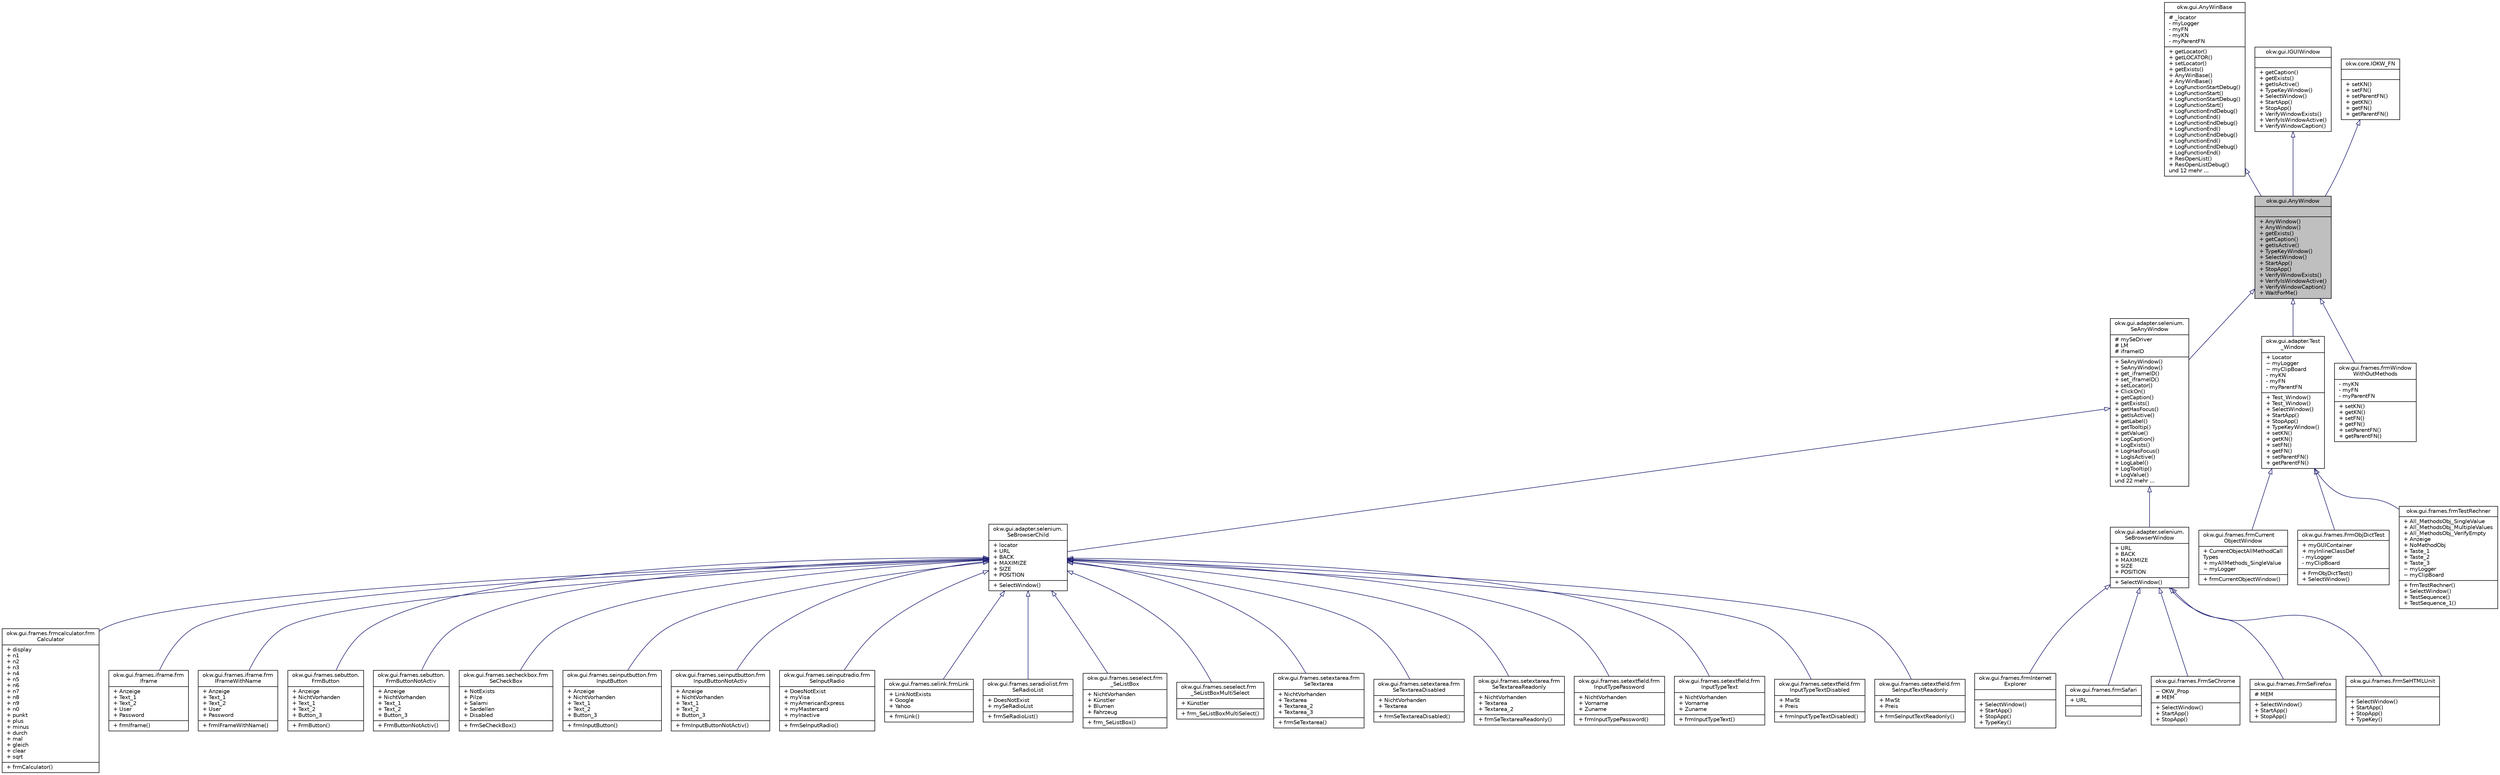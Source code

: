 digraph "okw.gui.AnyWindow"
{
 // INTERACTIVE_SVG=YES
 // LATEX_PDF_SIZE
  edge [fontname="Helvetica",fontsize="10",labelfontname="Helvetica",labelfontsize="10"];
  node [fontname="Helvetica",fontsize="10",shape=record];
  Node0 [label="{okw.gui.AnyWindow\n||+ AnyWindow()\l+ AnyWindow()\l+ getExists()\l+ getCaption()\l+ getIsActive()\l+ TypeKeyWindow()\l+ SelectWindow()\l+ StartApp()\l+ StopApp()\l+ VerifyWindowExists()\l+ VerifyIsWindowActive()\l+ VerifyWindowCaption()\l+ WaitForMe()\l}",height=0.2,width=0.4,color="black", fillcolor="grey75", style="filled", fontcolor="black",tooltip="Description of AnyWin."];
  Node1 -> Node0 [dir="back",color="midnightblue",fontsize="10",style="solid",arrowtail="onormal",fontname="Helvetica"];
  Node1 [label="{okw.gui.AnyWinBase\n|# _locator\l- myLogger\l- myFN\l- myKN\l- myParentFN\l|+ getLocator()\l+ getLOCATOR()\l+ setLocator()\l+ getExists()\l+ AnyWinBase()\l+ AnyWinBase()\l+ LogFunctionStartDebug()\l+ LogFunctionStart()\l+ LogFunctionStartDebug()\l+ LogFunctionStart()\l+ LogFunctionEndDebug()\l+ LogFunctionEnd()\l+ LogFunctionEndDebug()\l+ LogFunctionEnd()\l+ LogFunctionEndDebug()\l+ LogFunctionEnd()\l+ LogFunctionEndDebug()\l+ LogFunctionEnd()\l+ ResOpenList()\l+ ResOpenListDebug()\lund 12 mehr ...\l}",height=0.2,width=0.4,color="black", fillcolor="white", style="filled",URL="$classokw_1_1gui_1_1_any_win_base.html",tooltip="Description of AnyWin."];
  Node2 -> Node0 [dir="back",color="midnightblue",fontsize="10",style="solid",arrowtail="onormal",fontname="Helvetica"];
  Node2 [label="{okw.gui.IGUIWindow\n||+ getCaption()\l+ getExists()\l+ getIsActive()\l+ TypeKeyWindow()\l+ SelectWindow()\l+ StartApp()\l+ StopApp()\l+ VerifyWindowExists()\l+ VerifyIsWindowActive()\l+ VerifyWindowCaption()\l}",height=0.2,width=0.4,color="black", fillcolor="white", style="filled",URL="$interfaceokw_1_1gui_1_1_i_g_u_i_window.html",tooltip=" "];
  Node3 -> Node0 [dir="back",color="midnightblue",fontsize="10",style="solid",arrowtail="onormal",fontname="Helvetica"];
  Node3 [label="{okw.core.IOKW_FN\n||+ setKN()\l+ setFN()\l+ setParentFN()\l+ getKN()\l+ getFN()\l+ getParentFN()\l}",height=0.2,width=0.4,color="black", fillcolor="white", style="filled",URL="$interfaceokw_1_1core_1_1_i_o_k_w___f_n.html",tooltip=" "];
  Node0 -> Node4 [dir="back",color="midnightblue",fontsize="10",style="solid",arrowtail="onormal",fontname="Helvetica"];
  Node4 [label="{okw.gui.adapter.selenium.\lSeAnyWindow\n|# mySeDriver\l# LM\l# iframeID\l|+ SeAnyWindow()\l+ SeAnyWindow()\l+ get_iframeID()\l+ set_iframeID()\l+ setLocator()\l+ ClickOn()\l+ getCaption()\l+ getExists()\l+ getHasFocus()\l+ getIsActive()\l+ getLabel()\l+ getTooltip()\l+ getValue()\l+ LogCaption()\l+ LogExists()\l+ LogHasFocus()\l+ LogIsActive()\l+ LogLabel()\l+ LogTooltip()\l+ LogValue()\lund 22 mehr ...\l}",height=0.2,width=0.4,color="black", fillcolor="white", style="filled",URL="$classokw_1_1gui_1_1adapter_1_1selenium_1_1_se_any_window.html",tooltip="SeAnyWindow ist eine Fenster GUI-Adapterklasse."];
  Node4 -> Node5 [dir="back",color="midnightblue",fontsize="10",style="solid",arrowtail="onormal",fontname="Helvetica"];
  Node5 [label="{okw.gui.adapter.selenium.\lSeBrowserChild\n|+ locator\l+ URL\l+ BACK\l+ MAXIMIZE\l+ SIZE\l+ POSITION\l|+ SelectWindow()\l}",height=0.2,width=0.4,color="black", fillcolor="white", style="filled",URL="$classokw_1_1gui_1_1adapter_1_1selenium_1_1_se_browser_child.html",tooltip="TODO: class SeBrowserChild dokumentieren..."];
  Node5 -> Node6 [dir="back",color="midnightblue",fontsize="10",style="solid",arrowtail="onormal",fontname="Helvetica"];
  Node6 [label="{okw.gui.frames.frmcalculator.frm\lCalculator\n|+ display\l+ n1\l+ n2\l+ n3\l+ n4\l+ n5\l+ n6\l+ n7\l+ n8\l+ n9\l+ n0\l+ punkt\l+ plus\l+ minus\l+ durch\l+ mal\l+ gleich\l+ clear\l+ sqrt\l|+ frmCalculator()\l}",height=0.2,width=0.4,color="black", fillcolor="white", style="filled",URL="$classokw_1_1gui_1_1frames_1_1frmcalculator_1_1frm_calculator.html",tooltip=" "];
  Node5 -> Node7 [dir="back",color="midnightblue",fontsize="10",style="solid",arrowtail="onormal",fontname="Helvetica"];
  Node7 [label="{okw.gui.frames.iframe.frm\lIframe\n|+ Anzeige\l+ Text_1\l+ Text_2\l+ User\l+ Password\l|+ frmIframe()\l}",height=0.2,width=0.4,color="black", fillcolor="white", style="filled",URL="$classokw_1_1gui_1_1frames_1_1iframe_1_1frm_iframe.html",tooltip="GUI-Frame für die OKW-Testseite http://test.openkeyword.de/iframe/iframe.htm"];
  Node5 -> Node8 [dir="back",color="midnightblue",fontsize="10",style="solid",arrowtail="onormal",fontname="Helvetica"];
  Node8 [label="{okw.gui.frames.iframe.frm\lIFrameWithName\n|+ Anzeige\l+ Text_1\l+ Text_2\l+ User\l+ Password\l|+ frmIFrameWithName()\l}",height=0.2,width=0.4,color="black", fillcolor="white", style="filled",URL="$classokw_1_1gui_1_1frames_1_1iframe_1_1frm_i_frame_with_name.html",tooltip="GUI-Frame für die OKW-Testseite http://test.openkeyword.de/iframe/iframe.htm"];
  Node5 -> Node9 [dir="back",color="midnightblue",fontsize="10",style="solid",arrowtail="onormal",fontname="Helvetica"];
  Node9 [label="{okw.gui.frames.sebutton.\lFrmButton\n|+ Anzeige\l+ NichtVorhanden\l+ Text_1\l+ Text_2\l+ Button_3\l|+ FrmButton()\l}",height=0.2,width=0.4,color="black", fillcolor="white", style="filled",URL="$classokw_1_1gui_1_1frames_1_1sebutton_1_1_frm_button.html",tooltip="GUI-Frame für die OKW-Testseite test.openkeyword.de/Button/button.htm"];
  Node5 -> Node10 [dir="back",color="midnightblue",fontsize="10",style="solid",arrowtail="onormal",fontname="Helvetica"];
  Node10 [label="{okw.gui.frames.sebutton.\lFrmButtonNotActiv\n|+ Anzeige\l+ NichtVorhanden\l+ Text_1\l+ Text_2\l+ Button_3\l|+ FrmButtonNotActiv()\l}",height=0.2,width=0.4,color="black", fillcolor="white", style="filled",URL="$classokw_1_1gui_1_1frames_1_1sebutton_1_1_frm_button_not_activ.html",tooltip=" "];
  Node5 -> Node11 [dir="back",color="midnightblue",fontsize="10",style="solid",arrowtail="onormal",fontname="Helvetica"];
  Node11 [label="{okw.gui.frames.secheckbox.frm\lSeCheckBox\n|+ NotExists\l+ Pilze\l+ Salami\l+ Sardellen\l+ Disabled\l|+ frmSeCheckBox()\l}",height=0.2,width=0.4,color="black", fillcolor="white", style="filled",URL="$classokw_1_1gui_1_1frames_1_1secheckbox_1_1frm_se_check_box.html",tooltip=" "];
  Node5 -> Node12 [dir="back",color="midnightblue",fontsize="10",style="solid",arrowtail="onormal",fontname="Helvetica"];
  Node12 [label="{okw.gui.frames.seinputbutton.frm\lInputButton\n|+ Anzeige\l+ NichtVorhanden\l+ Text_1\l+ Text_2\l+ Button_3\l|+ frmInputButton()\l}",height=0.2,width=0.4,color="black", fillcolor="white", style="filled",URL="$classokw_1_1gui_1_1frames_1_1seinputbutton_1_1frm_input_button.html",tooltip=" "];
  Node5 -> Node13 [dir="back",color="midnightblue",fontsize="10",style="solid",arrowtail="onormal",fontname="Helvetica"];
  Node13 [label="{okw.gui.frames.seinputbutton.frm\lInputButtonNotActiv\n|+ Anzeige\l+ NichtVorhanden\l+ Text_1\l+ Text_2\l+ Button_3\l|+ frmInputButtonNotActiv()\l}",height=0.2,width=0.4,color="black", fillcolor="white", style="filled",URL="$classokw_1_1gui_1_1frames_1_1seinputbutton_1_1frm_input_button_not_activ.html",tooltip=" "];
  Node5 -> Node14 [dir="back",color="midnightblue",fontsize="10",style="solid",arrowtail="onormal",fontname="Helvetica"];
  Node14 [label="{okw.gui.frames.seinputradio.frm\lSeInputRadio\n|+ DoesNotExist\l+ myVisa\l+ myAmericanExpress\l+ myMastercard\l+ myInactive\l|+ frmSeInputRadio()\l}",height=0.2,width=0.4,color="black", fillcolor="white", style="filled",URL="$classokw_1_1gui_1_1frames_1_1seinputradio_1_1frm_se_input_radio.html",tooltip="TestFrame für den Test der Klasse SeInputRadio."];
  Node5 -> Node15 [dir="back",color="midnightblue",fontsize="10",style="solid",arrowtail="onormal",fontname="Helvetica"];
  Node15 [label="{okw.gui.frames.selink.frmLink\n|+ LinkNotExists\l+ Google\l+ Yahoo\l|+ frmLink()\l}",height=0.2,width=0.4,color="black", fillcolor="white", style="filled",URL="$classokw_1_1gui_1_1frames_1_1selink_1_1frm_link.html",tooltip="Selenium-Frame zur Link-TestSeite"];
  Node5 -> Node16 [dir="back",color="midnightblue",fontsize="10",style="solid",arrowtail="onormal",fontname="Helvetica"];
  Node16 [label="{okw.gui.frames.seradiolist.frm\lSeRadioList\n|+ DoesNotExist\l+ mySeRadioList\l|+ frmSeRadioList()\l}",height=0.2,width=0.4,color="black", fillcolor="white", style="filled",URL="$classokw_1_1gui_1_1frames_1_1seradiolist_1_1frm_se_radio_list.html",tooltip=" "];
  Node5 -> Node17 [dir="back",color="midnightblue",fontsize="10",style="solid",arrowtail="onormal",fontname="Helvetica"];
  Node17 [label="{okw.gui.frames.seselect.frm\l_SeListBox\n|+ NichtVorhanden\l+ Künstler\l+ Blumen\l+ Fahrzeug\l|+ frm_SeListBox()\l}",height=0.2,width=0.4,color="black", fillcolor="white", style="filled",URL="$classokw_1_1gui_1_1frames_1_1seselect_1_1frm___se_list_box.html",tooltip=" "];
  Node5 -> Node18 [dir="back",color="midnightblue",fontsize="10",style="solid",arrowtail="onormal",fontname="Helvetica"];
  Node18 [label="{okw.gui.frames.seselect.frm\l_SeListBoxMultiSelect\n|+ Künstler\l|+ frm_SeListBoxMultiSelect()\l}",height=0.2,width=0.4,color="black", fillcolor="white", style="filled",URL="$classokw_1_1gui_1_1frames_1_1seselect_1_1frm___se_list_box_multi_select.html",tooltip=" "];
  Node5 -> Node19 [dir="back",color="midnightblue",fontsize="10",style="solid",arrowtail="onormal",fontname="Helvetica"];
  Node19 [label="{okw.gui.frames.setextarea.frm\lSeTextarea\n|+ NichtVorhanden\l+ Textarea\l+ Textarea_2\l+ Textarea_3\l|+ frmSeTextarea()\l}",height=0.2,width=0.4,color="black", fillcolor="white", style="filled",URL="$classokw_1_1gui_1_1frames_1_1setextarea_1_1frm_se_textarea.html",tooltip=" "];
  Node5 -> Node20 [dir="back",color="midnightblue",fontsize="10",style="solid",arrowtail="onormal",fontname="Helvetica"];
  Node20 [label="{okw.gui.frames.setextarea.frm\lSeTextareaDisabled\n|+ NichtVorhanden\l+ Textarea\l|+ frmSeTextareaDisabled()\l}",height=0.2,width=0.4,color="black", fillcolor="white", style="filled",URL="$classokw_1_1gui_1_1frames_1_1setextarea_1_1frm_se_textarea_disabled.html",tooltip=" "];
  Node5 -> Node21 [dir="back",color="midnightblue",fontsize="10",style="solid",arrowtail="onormal",fontname="Helvetica"];
  Node21 [label="{okw.gui.frames.setextarea.frm\lSeTextareaReadonly\n|+ NichtVorhanden\l+ Textarea\l+ Textarea_2\l|+ frmSeTextareaReadonly()\l}",height=0.2,width=0.4,color="black", fillcolor="white", style="filled",URL="$classokw_1_1gui_1_1frames_1_1setextarea_1_1frm_se_textarea_readonly.html",tooltip=" "];
  Node5 -> Node22 [dir="back",color="midnightblue",fontsize="10",style="solid",arrowtail="onormal",fontname="Helvetica"];
  Node22 [label="{okw.gui.frames.setextfield.frm\lInputTypePassword\n|+ NichtVorhanden\l+ Vorname\l+ Zuname\l|+ frmInputTypePassword()\l}",height=0.2,width=0.4,color="black", fillcolor="white", style="filled",URL="$classokw_1_1gui_1_1frames_1_1setextfield_1_1frm_input_type_password.html",tooltip=" "];
  Node5 -> Node23 [dir="back",color="midnightblue",fontsize="10",style="solid",arrowtail="onormal",fontname="Helvetica"];
  Node23 [label="{okw.gui.frames.setextfield.frm\lInputTypeText\n|+ NichtVorhanden\l+ Vorname\l+ Zuname\l|+ frmInputTypeText()\l}",height=0.2,width=0.4,color="black", fillcolor="white", style="filled",URL="$classokw_1_1gui_1_1frames_1_1setextfield_1_1frm_input_type_text.html",tooltip=" "];
  Node5 -> Node24 [dir="back",color="midnightblue",fontsize="10",style="solid",arrowtail="onormal",fontname="Helvetica"];
  Node24 [label="{okw.gui.frames.setextfield.frm\lInputTypeTextDisabled\n|+ MwSt\l+ Preis\l|+ frmInputTypeTextDisabled()\l}",height=0.2,width=0.4,color="black", fillcolor="white", style="filled",URL="$classokw_1_1gui_1_1frames_1_1setextfield_1_1frm_input_type_text_disabled.html",tooltip=" "];
  Node5 -> Node25 [dir="back",color="midnightblue",fontsize="10",style="solid",arrowtail="onormal",fontname="Helvetica"];
  Node25 [label="{okw.gui.frames.setextfield.frm\lSeInputTextReadonly\n|+ MwSt\l+ Preis\l|+ frmSeInputTextReadonly()\l}",height=0.2,width=0.4,color="black", fillcolor="white", style="filled",URL="$classokw_1_1gui_1_1frames_1_1setextfield_1_1frm_se_input_text_readonly.html",tooltip=" "];
  Node4 -> Node26 [dir="back",color="midnightblue",fontsize="10",style="solid",arrowtail="onormal",fontname="Helvetica"];
  Node26 [label="{okw.gui.adapter.selenium.\lSeBrowserWindow\n|+ URL\l+ BACK\l+ MAXIMIZE\l+ SIZE\l+ POSITION\l|+ SelectWindow()\l}",height=0.2,width=0.4,color="black", fillcolor="white", style="filled",URL="$classokw_1_1gui_1_1adapter_1_1selenium_1_1_se_browser_window.html",tooltip="Abstrakte Basisklasse für SeBrowserTypen."];
  Node26 -> Node27 [dir="back",color="midnightblue",fontsize="10",style="solid",arrowtail="onormal",fontname="Helvetica"];
  Node27 [label="{okw.gui.frames.frmInternet\lExplorer\n||+ SelectWindow()\l+ StartApp()\l+ StopApp()\l+ TypeKey()\l}",height=0.2,width=0.4,color="black", fillcolor="white", style="filled",URL="$classokw_1_1gui_1_1frames_1_1frm_internet_explorer.html",tooltip="Diese Klasse representiert den HTMLUnit-Driver, der mit Selenium angsteuert wird."];
  Node26 -> Node28 [dir="back",color="midnightblue",fontsize="10",style="solid",arrowtail="onormal",fontname="Helvetica"];
  Node28 [label="{okw.gui.frames.frmSafari\n|+ URL\l|}",height=0.2,width=0.4,color="black", fillcolor="white", style="filled",URL="$classokw_1_1gui_1_1frames_1_1frm_safari.html",tooltip=" "];
  Node26 -> Node29 [dir="back",color="midnightblue",fontsize="10",style="solid",arrowtail="onormal",fontname="Helvetica"];
  Node29 [label="{okw.gui.frames.FrmSeChrome\n|~ OKW_Prop\l# MEM\l|+ SelectWindow()\l+ StartApp()\l+ StopApp()\l}",height=0.2,width=0.4,color="black", fillcolor="white", style="filled",URL="$classokw_1_1gui_1_1frames_1_1_frm_se_chrome.html",tooltip=" "];
  Node26 -> Node30 [dir="back",color="midnightblue",fontsize="10",style="solid",arrowtail="onormal",fontname="Helvetica"];
  Node30 [label="{okw.gui.frames.FrmSeFirefox\n|# MEM\l|+ SelectWindow()\l+ StartApp()\l+ StopApp()\l}",height=0.2,width=0.4,color="black", fillcolor="white", style="filled",URL="$classokw_1_1gui_1_1frames_1_1_frm_se_firefox.html",tooltip=" "];
  Node26 -> Node31 [dir="back",color="midnightblue",fontsize="10",style="solid",arrowtail="onormal",fontname="Helvetica"];
  Node31 [label="{okw.gui.frames.FrmSeHTMLUnit\n||+ SelectWindow()\l+ StartApp()\l+ StopApp()\l+ TypeKey()\l}",height=0.2,width=0.4,color="black", fillcolor="white", style="filled",URL="$classokw_1_1gui_1_1frames_1_1_frm_se_h_t_m_l_unit.html",tooltip="Diese Klasse representiert den HTMLUnit-Driver, der mit Selenium angsteuert wird."];
  Node0 -> Node32 [dir="back",color="midnightblue",fontsize="10",style="solid",arrowtail="onormal",fontname="Helvetica"];
  Node32 [label="{okw.gui.adapter.Test\l_Window\n|+ Locator\l~ myLogger\l~ myClipBoard\l- myKN\l- myFN\l- myParentFN\l|+ Test_Window()\l+ Test_Window()\l+ SelectWindow()\l+ StartApp()\l+ StopApp()\l+ TypeKeyWindow()\l+ setKN()\l+ getKN()\l+ setFN()\l+ getFN()\l+ setParentFN()\l+ getParentFN()\l}",height=0.2,width=0.4,color="black", fillcolor="white", style="filled",URL="$classokw_1_1gui_1_1adapter_1_1_test___window.html",tooltip=" "];
  Node32 -> Node33 [dir="back",color="midnightblue",fontsize="10",style="solid",arrowtail="onormal",fontname="Helvetica"];
  Node33 [label="{okw.gui.frames.frmCurrent\lObjectWindow\n|+ CurrentObjectAllMethodCall\lTypes\l+ myAllMethods_SingleValue\l~ myLogger\l|+ frmCurrentObjectWindow()\l}",height=0.2,width=0.4,color="black", fillcolor="white", style="filled",URL="$classokw_1_1gui_1_1frames_1_1frm_current_object_window.html",tooltip=" "];
  Node32 -> Node34 [dir="back",color="midnightblue",fontsize="10",style="solid",arrowtail="onormal",fontname="Helvetica"];
  Node34 [label="{okw.gui.frames.FrmObjDictTest\n|+ myGUIContainer\l+ myInlineClassDef\l- myLogger\l- myClipBoard\l|+ FrmObjDictTest()\l+ SelectWindow()\l}",height=0.2,width=0.4,color="black", fillcolor="white", style="filled",URL="$classokw_1_1gui_1_1frames_1_1_frm_obj_dict_test.html",tooltip="frmObjDictTest ist eine Test-Frame-Klasse."];
  Node32 -> Node35 [dir="back",color="midnightblue",fontsize="10",style="solid",arrowtail="onormal",fontname="Helvetica"];
  Node35 [label="{okw.gui.frames.frmTestRechner\n|+ All_MethodsObj_SingleValue\l+ All_MethodsObj_MultipleValues\l+ All_MethodsObj_VerifyEmpty\l+ Anzeige\l+ NoMethodObj\l+ Taste_1\l+ Taste_2\l+ Taste_3\l~ myLogger\l~ myClipBoard\l|+ frmTestRechner()\l+ SelectWindow()\l+ TestSequence()\l+ TestSequence_1()\l}",height=0.2,width=0.4,color="black", fillcolor="white", style="filled",URL="$classokw_1_1gui_1_1frames_1_1frm_test_rechner.html",tooltip=" "];
  Node0 -> Node36 [dir="back",color="midnightblue",fontsize="10",style="solid",arrowtail="onormal",fontname="Helvetica"];
  Node36 [label="{okw.gui.frames.frmWindow\lWithOutMethods\n|- myKN\l- myFN\l- myParentFN\l|+ setKN()\l+ getKN()\l+ setFN()\l+ getFN()\l+ setParentFN()\l+ getParentFN()\l}",height=0.2,width=0.4,color="black", fillcolor="white", style="filled",URL="$classokw_1_1gui_1_1frames_1_1frm_window_with_out_methods.html",tooltip="Test-Frame-Klasse: Diese Klasse dient als Unittest-Objekt."];
}
